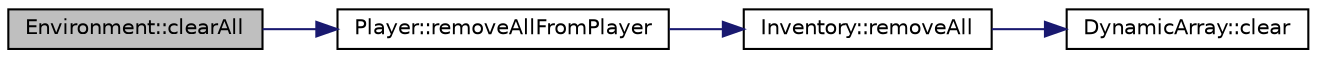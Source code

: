 digraph "Environment::clearAll"
{
 // LATEX_PDF_SIZE
  edge [fontname="Helvetica",fontsize="10",labelfontname="Helvetica",labelfontsize="10"];
  node [fontname="Helvetica",fontsize="10",shape=record];
  rankdir="LR";
  Node1 [label="Environment::clearAll",height=0.2,width=0.4,color="black", fillcolor="grey75", style="filled", fontcolor="black",tooltip=" "];
  Node1 -> Node2 [color="midnightblue",fontsize="10",style="solid",fontname="Helvetica"];
  Node2 [label="Player::removeAllFromPlayer",height=0.2,width=0.4,color="black", fillcolor="white", style="filled",URL="$class_player.html#af7407348f79970a439be154ce82a7ab0",tooltip=" "];
  Node2 -> Node3 [color="midnightblue",fontsize="10",style="solid",fontname="Helvetica"];
  Node3 [label="Inventory::removeAll",height=0.2,width=0.4,color="black", fillcolor="white", style="filled",URL="$class_inventory.html#ab0be7c6cace7326de0d996288108e2a9",tooltip=" "];
  Node3 -> Node4 [color="midnightblue",fontsize="10",style="solid",fontname="Helvetica"];
  Node4 [label="DynamicArray::clear",height=0.2,width=0.4,color="black", fillcolor="white", style="filled",URL="$class_dynamic_array.html#aaeae200f3f029d90d2c00d94951d25cc",tooltip="Χρησιμοποιείται για να αδειάσει ο δυναμικός πίνακας.Δεν είναι ο destructor."];
}
